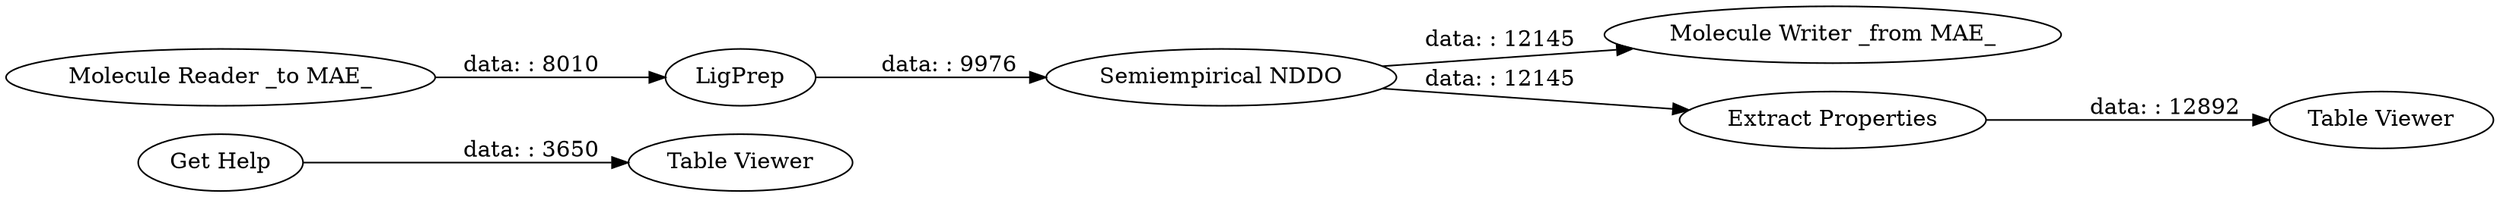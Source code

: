 digraph {
	"806673666722237684_15211" [label="Table Viewer"]
	"806673666722237684_8462" [label="Semiempirical NDDO"]
	"806673666722237684_15210" [label="Get Help"]
	"806673666722237684_8458" [label="Molecule Writer _from MAE_"]
	"806673666722237684_8463" [label="Extract Properties"]
	"806673666722237684_8464" [label="Table Viewer"]
	"806673666722237684_8460" [label=LigPrep]
	"806673666722237684_8459" [label="Molecule Reader _to MAE_"]
	"806673666722237684_8463" -> "806673666722237684_8464" [label="data: : 12892"]
	"806673666722237684_8462" -> "806673666722237684_8458" [label="data: : 12145"]
	"806673666722237684_15210" -> "806673666722237684_15211" [label="data: : 3650"]
	"806673666722237684_8459" -> "806673666722237684_8460" [label="data: : 8010"]
	"806673666722237684_8462" -> "806673666722237684_8463" [label="data: : 12145"]
	"806673666722237684_8460" -> "806673666722237684_8462" [label="data: : 9976"]
	rankdir=LR
}
